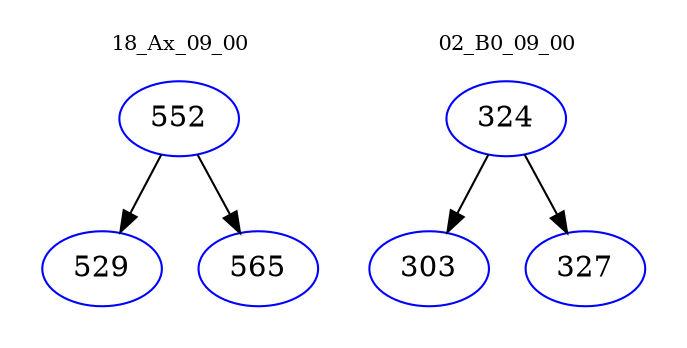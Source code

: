 digraph{
subgraph cluster_0 {
color = white
label = "18_Ax_09_00";
fontsize=10;
T0_552 [label="552", color="blue"]
T0_552 -> T0_529 [color="black"]
T0_529 [label="529", color="blue"]
T0_552 -> T0_565 [color="black"]
T0_565 [label="565", color="blue"]
}
subgraph cluster_1 {
color = white
label = "02_B0_09_00";
fontsize=10;
T1_324 [label="324", color="blue"]
T1_324 -> T1_303 [color="black"]
T1_303 [label="303", color="blue"]
T1_324 -> T1_327 [color="black"]
T1_327 [label="327", color="blue"]
}
}
